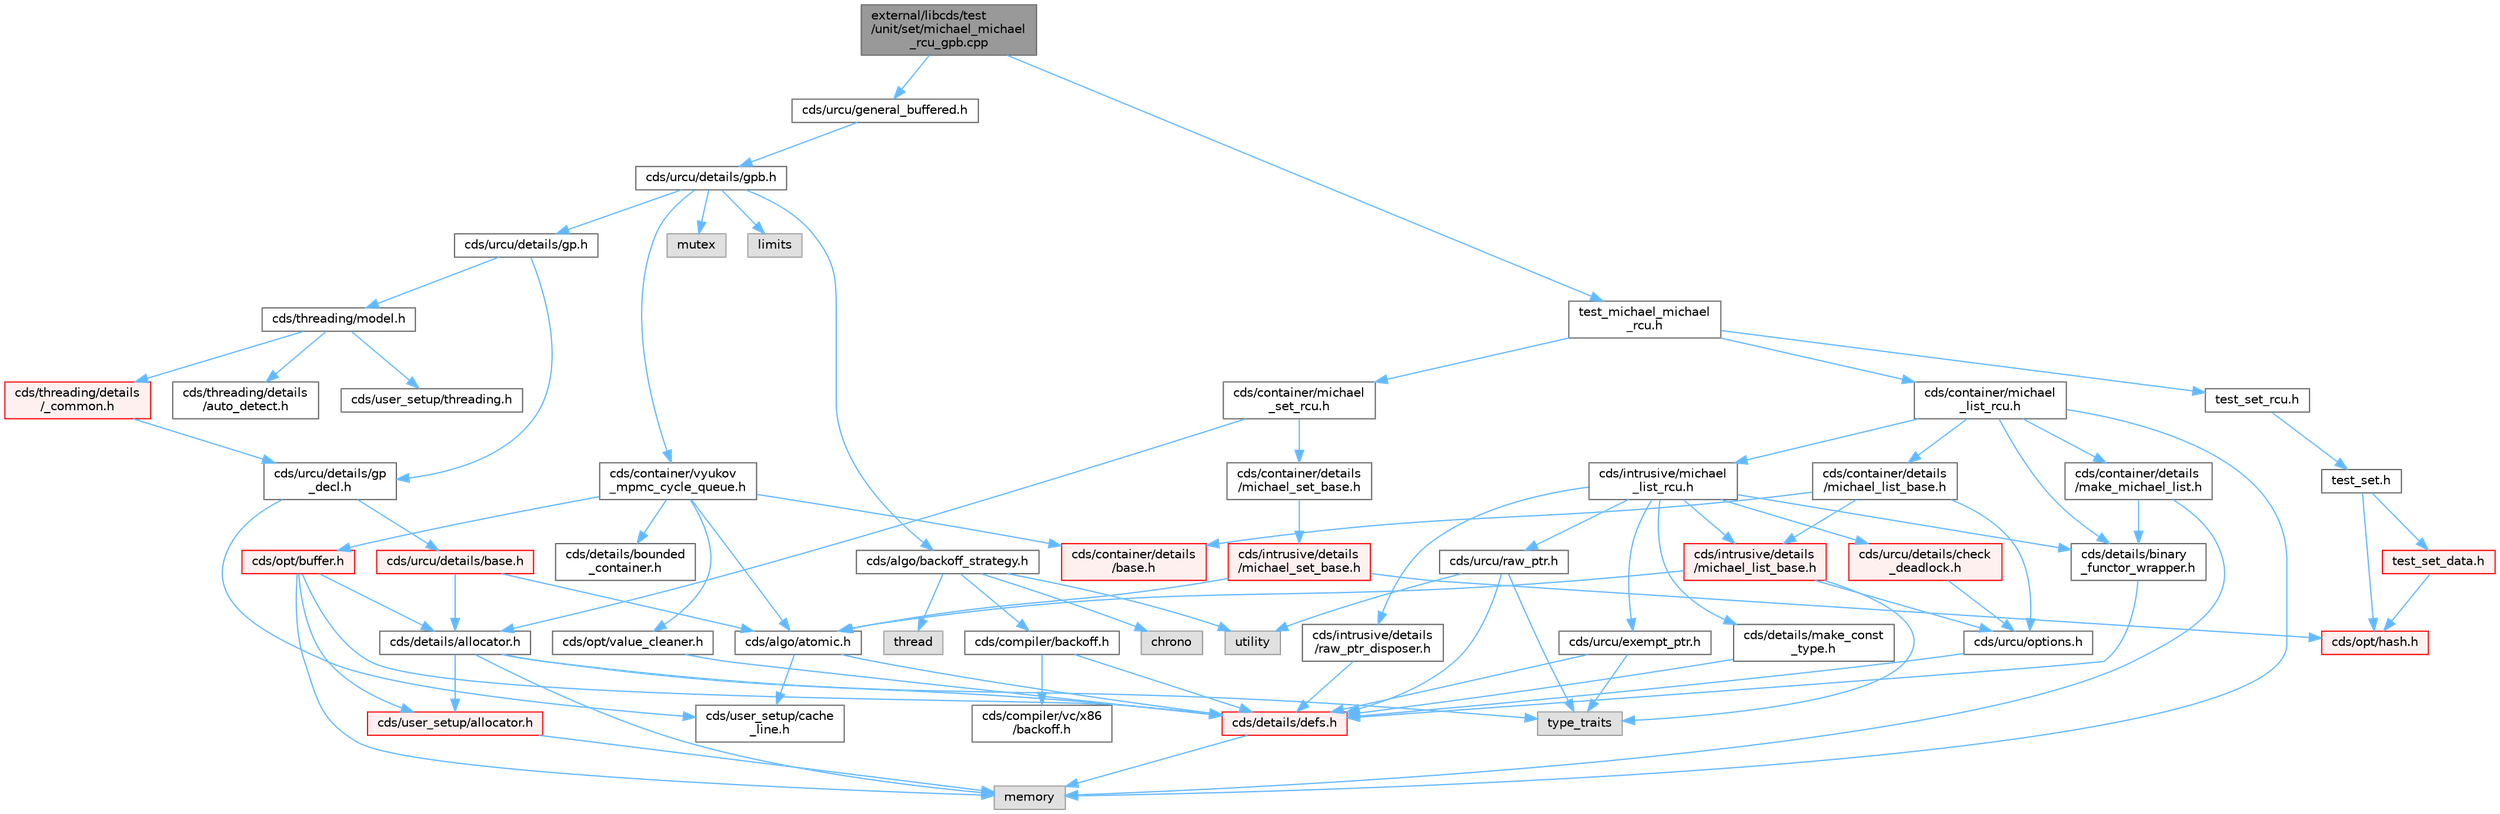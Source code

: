 digraph "external/libcds/test/unit/set/michael_michael_rcu_gpb.cpp"
{
 // LATEX_PDF_SIZE
  bgcolor="transparent";
  edge [fontname=Helvetica,fontsize=10,labelfontname=Helvetica,labelfontsize=10];
  node [fontname=Helvetica,fontsize=10,shape=box,height=0.2,width=0.4];
  Node1 [id="Node000001",label="external/libcds/test\l/unit/set/michael_michael\l_rcu_gpb.cpp",height=0.2,width=0.4,color="gray40", fillcolor="grey60", style="filled", fontcolor="black",tooltip=" "];
  Node1 -> Node2 [id="edge1_Node000001_Node000002",color="steelblue1",style="solid",tooltip=" "];
  Node2 [id="Node000002",label="cds/urcu/general_buffered.h",height=0.2,width=0.4,color="grey40", fillcolor="white", style="filled",URL="$general__buffered_8h.html",tooltip=" "];
  Node2 -> Node3 [id="edge2_Node000002_Node000003",color="steelblue1",style="solid",tooltip=" "];
  Node3 [id="Node000003",label="cds/urcu/details/gpb.h",height=0.2,width=0.4,color="grey40", fillcolor="white", style="filled",URL="$gpb_8h.html",tooltip=" "];
  Node3 -> Node4 [id="edge3_Node000003_Node000004",color="steelblue1",style="solid",tooltip=" "];
  Node4 [id="Node000004",label="mutex",height=0.2,width=0.4,color="grey60", fillcolor="#E0E0E0", style="filled",tooltip=" "];
  Node3 -> Node5 [id="edge4_Node000003_Node000005",color="steelblue1",style="solid",tooltip=" "];
  Node5 [id="Node000005",label="limits",height=0.2,width=0.4,color="grey60", fillcolor="#E0E0E0", style="filled",tooltip=" "];
  Node3 -> Node6 [id="edge5_Node000003_Node000006",color="steelblue1",style="solid",tooltip=" "];
  Node6 [id="Node000006",label="cds/urcu/details/gp.h",height=0.2,width=0.4,color="grey40", fillcolor="white", style="filled",URL="$gp_8h.html",tooltip=" "];
  Node6 -> Node7 [id="edge6_Node000006_Node000007",color="steelblue1",style="solid",tooltip=" "];
  Node7 [id="Node000007",label="cds/urcu/details/gp\l_decl.h",height=0.2,width=0.4,color="grey40", fillcolor="white", style="filled",URL="$gp__decl_8h.html",tooltip=" "];
  Node7 -> Node8 [id="edge7_Node000007_Node000008",color="steelblue1",style="solid",tooltip=" "];
  Node8 [id="Node000008",label="cds/urcu/details/base.h",height=0.2,width=0.4,color="red", fillcolor="#FFF0F0", style="filled",URL="$external_2libcds_2cds_2urcu_2details_2base_8h.html",tooltip=" "];
  Node8 -> Node9 [id="edge8_Node000008_Node000009",color="steelblue1",style="solid",tooltip=" "];
  Node9 [id="Node000009",label="cds/algo/atomic.h",height=0.2,width=0.4,color="grey40", fillcolor="white", style="filled",URL="$external_2libcds_2cds_2algo_2atomic_8h.html",tooltip=" "];
  Node9 -> Node10 [id="edge9_Node000009_Node000010",color="steelblue1",style="solid",tooltip=" "];
  Node10 [id="Node000010",label="cds/details/defs.h",height=0.2,width=0.4,color="red", fillcolor="#FFF0F0", style="filled",URL="$details_2defs_8h.html",tooltip=" "];
  Node10 -> Node18 [id="edge10_Node000010_Node000018",color="steelblue1",style="solid",tooltip=" "];
  Node18 [id="Node000018",label="memory",height=0.2,width=0.4,color="grey60", fillcolor="#E0E0E0", style="filled",tooltip=" "];
  Node9 -> Node23 [id="edge11_Node000009_Node000023",color="steelblue1",style="solid",tooltip=" "];
  Node23 [id="Node000023",label="cds/user_setup/cache\l_line.h",height=0.2,width=0.4,color="grey40", fillcolor="white", style="filled",URL="$cache__line_8h.html",tooltip="Cache-line size definition"];
  Node8 -> Node25 [id="edge12_Node000008_Node000025",color="steelblue1",style="solid",tooltip=" "];
  Node25 [id="Node000025",label="cds/details/allocator.h",height=0.2,width=0.4,color="grey40", fillcolor="white", style="filled",URL="$external_2libcds_2cds_2details_2allocator_8h.html",tooltip=" "];
  Node25 -> Node26 [id="edge13_Node000025_Node000026",color="steelblue1",style="solid",tooltip=" "];
  Node26 [id="Node000026",label="type_traits",height=0.2,width=0.4,color="grey60", fillcolor="#E0E0E0", style="filled",tooltip=" "];
  Node25 -> Node18 [id="edge14_Node000025_Node000018",color="steelblue1",style="solid",tooltip=" "];
  Node25 -> Node10 [id="edge15_Node000025_Node000010",color="steelblue1",style="solid",tooltip=" "];
  Node25 -> Node27 [id="edge16_Node000025_Node000027",color="steelblue1",style="solid",tooltip=" "];
  Node27 [id="Node000027",label="cds/user_setup/allocator.h",height=0.2,width=0.4,color="red", fillcolor="#FFF0F0", style="filled",URL="$external_2libcds_2cds_2user__setup_2allocator_8h.html",tooltip="Default implementation of allocator classes."];
  Node27 -> Node18 [id="edge17_Node000027_Node000018",color="steelblue1",style="solid",tooltip=" "];
  Node7 -> Node23 [id="edge18_Node000007_Node000023",color="steelblue1",style="solid",tooltip=" "];
  Node6 -> Node47 [id="edge19_Node000006_Node000047",color="steelblue1",style="solid",tooltip=" "];
  Node47 [id="Node000047",label="cds/threading/model.h",height=0.2,width=0.4,color="grey40", fillcolor="white", style="filled",URL="$model_8h.html",tooltip=" "];
  Node47 -> Node48 [id="edge20_Node000047_Node000048",color="steelblue1",style="solid",tooltip=" "];
  Node48 [id="Node000048",label="cds/threading/details\l/_common.h",height=0.2,width=0.4,color="red", fillcolor="#FFF0F0", style="filled",URL="$__common_8h.html",tooltip=" "];
  Node48 -> Node7 [id="edge21_Node000048_Node000007",color="steelblue1",style="solid",tooltip=" "];
  Node47 -> Node52 [id="edge22_Node000047_Node000052",color="steelblue1",style="solid",tooltip=" "];
  Node52 [id="Node000052",label="cds/user_setup/threading.h",height=0.2,width=0.4,color="grey40", fillcolor="white", style="filled",URL="$external_2libcds_2cds_2user__setup_2threading_8h.html",tooltip=" "];
  Node47 -> Node53 [id="edge23_Node000047_Node000053",color="steelblue1",style="solid",tooltip=" "];
  Node53 [id="Node000053",label="cds/threading/details\l/auto_detect.h",height=0.2,width=0.4,color="grey40", fillcolor="white", style="filled",URL="$auto__detect_8h.html",tooltip=" "];
  Node3 -> Node54 [id="edge24_Node000003_Node000054",color="steelblue1",style="solid",tooltip=" "];
  Node54 [id="Node000054",label="cds/algo/backoff_strategy.h",height=0.2,width=0.4,color="grey40", fillcolor="white", style="filled",URL="$backoff__strategy_8h.html",tooltip=" "];
  Node54 -> Node42 [id="edge25_Node000054_Node000042",color="steelblue1",style="solid",tooltip=" "];
  Node42 [id="Node000042",label="utility",height=0.2,width=0.4,color="grey60", fillcolor="#E0E0E0", style="filled",tooltip=" "];
  Node54 -> Node37 [id="edge26_Node000054_Node000037",color="steelblue1",style="solid",tooltip=" "];
  Node37 [id="Node000037",label="thread",height=0.2,width=0.4,color="grey60", fillcolor="#E0E0E0", style="filled",tooltip=" "];
  Node54 -> Node55 [id="edge27_Node000054_Node000055",color="steelblue1",style="solid",tooltip=" "];
  Node55 [id="Node000055",label="chrono",height=0.2,width=0.4,color="grey60", fillcolor="#E0E0E0", style="filled",tooltip=" "];
  Node54 -> Node56 [id="edge28_Node000054_Node000056",color="steelblue1",style="solid",tooltip=" "];
  Node56 [id="Node000056",label="cds/compiler/backoff.h",height=0.2,width=0.4,color="grey40", fillcolor="white", style="filled",URL="$backoff_8h.html",tooltip=" "];
  Node56 -> Node10 [id="edge29_Node000056_Node000010",color="steelblue1",style="solid",tooltip=" "];
  Node56 -> Node57 [id="edge30_Node000056_Node000057",color="steelblue1",style="solid",tooltip=" "];
  Node57 [id="Node000057",label="cds/compiler/vc/x86\l/backoff.h",height=0.2,width=0.4,color="grey40", fillcolor="white", style="filled",URL="$vc_2x86_2backoff_8h.html",tooltip=" "];
  Node3 -> Node58 [id="edge31_Node000003_Node000058",color="steelblue1",style="solid",tooltip=" "];
  Node58 [id="Node000058",label="cds/container/vyukov\l_mpmc_cycle_queue.h",height=0.2,width=0.4,color="grey40", fillcolor="white", style="filled",URL="$container_2vyukov__mpmc__cycle__queue_8h.html",tooltip=" "];
  Node58 -> Node59 [id="edge32_Node000058_Node000059",color="steelblue1",style="solid",tooltip=" "];
  Node59 [id="Node000059",label="cds/container/details\l/base.h",height=0.2,width=0.4,color="red", fillcolor="#FFF0F0", style="filled",URL="$external_2libcds_2cds_2container_2details_2base_8h.html",tooltip=" "];
  Node58 -> Node65 [id="edge33_Node000058_Node000065",color="steelblue1",style="solid",tooltip=" "];
  Node65 [id="Node000065",label="cds/opt/buffer.h",height=0.2,width=0.4,color="red", fillcolor="#FFF0F0", style="filled",URL="$external_2libcds_2cds_2opt_2buffer_8h.html",tooltip=" "];
  Node65 -> Node10 [id="edge34_Node000065_Node000010",color="steelblue1",style="solid",tooltip=" "];
  Node65 -> Node27 [id="edge35_Node000065_Node000027",color="steelblue1",style="solid",tooltip=" "];
  Node65 -> Node25 [id="edge36_Node000065_Node000025",color="steelblue1",style="solid",tooltip=" "];
  Node65 -> Node18 [id="edge37_Node000065_Node000018",color="steelblue1",style="solid",tooltip=" "];
  Node58 -> Node67 [id="edge38_Node000058_Node000067",color="steelblue1",style="solid",tooltip=" "];
  Node67 [id="Node000067",label="cds/opt/value_cleaner.h",height=0.2,width=0.4,color="grey40", fillcolor="white", style="filled",URL="$value__cleaner_8h.html",tooltip=" "];
  Node67 -> Node10 [id="edge39_Node000067_Node000010",color="steelblue1",style="solid",tooltip=" "];
  Node58 -> Node9 [id="edge40_Node000058_Node000009",color="steelblue1",style="solid",tooltip=" "];
  Node58 -> Node68 [id="edge41_Node000058_Node000068",color="steelblue1",style="solid",tooltip=" "];
  Node68 [id="Node000068",label="cds/details/bounded\l_container.h",height=0.2,width=0.4,color="grey40", fillcolor="white", style="filled",URL="$bounded__container_8h.html",tooltip=" "];
  Node1 -> Node69 [id="edge42_Node000001_Node000069",color="steelblue1",style="solid",tooltip=" "];
  Node69 [id="Node000069",label="test_michael_michael\l_rcu.h",height=0.2,width=0.4,color="grey40", fillcolor="white", style="filled",URL="$set_2test__michael__michael__rcu_8h.html",tooltip=" "];
  Node69 -> Node70 [id="edge43_Node000069_Node000070",color="steelblue1",style="solid",tooltip=" "];
  Node70 [id="Node000070",label="test_set_rcu.h",height=0.2,width=0.4,color="grey40", fillcolor="white", style="filled",URL="$test__set__rcu_8h.html",tooltip=" "];
  Node70 -> Node71 [id="edge44_Node000070_Node000071",color="steelblue1",style="solid",tooltip=" "];
  Node71 [id="Node000071",label="test_set.h",height=0.2,width=0.4,color="grey40", fillcolor="white", style="filled",URL="$set_2test__set_8h.html",tooltip=" "];
  Node71 -> Node72 [id="edge45_Node000071_Node000072",color="steelblue1",style="solid",tooltip=" "];
  Node72 [id="Node000072",label="test_set_data.h",height=0.2,width=0.4,color="red", fillcolor="#FFF0F0", style="filled",URL="$test__set__data_8h.html",tooltip=" "];
  Node72 -> Node79 [id="edge46_Node000072_Node000079",color="steelblue1",style="solid",tooltip=" "];
  Node79 [id="Node000079",label="cds/opt/hash.h",height=0.2,width=0.4,color="red", fillcolor="#FFF0F0", style="filled",URL="$external_2libcds_2cds_2opt_2hash_8h.html",tooltip=" "];
  Node71 -> Node79 [id="edge47_Node000071_Node000079",color="steelblue1",style="solid",tooltip=" "];
  Node69 -> Node82 [id="edge48_Node000069_Node000082",color="steelblue1",style="solid",tooltip=" "];
  Node82 [id="Node000082",label="cds/container/michael\l_list_rcu.h",height=0.2,width=0.4,color="grey40", fillcolor="white", style="filled",URL="$container_2michael__list__rcu_8h.html",tooltip=" "];
  Node82 -> Node18 [id="edge49_Node000082_Node000018",color="steelblue1",style="solid",tooltip=" "];
  Node82 -> Node83 [id="edge50_Node000082_Node000083",color="steelblue1",style="solid",tooltip=" "];
  Node83 [id="Node000083",label="cds/container/details\l/michael_list_base.h",height=0.2,width=0.4,color="grey40", fillcolor="white", style="filled",URL="$container_2details_2michael__list__base_8h.html",tooltip=" "];
  Node83 -> Node59 [id="edge51_Node000083_Node000059",color="steelblue1",style="solid",tooltip=" "];
  Node83 -> Node84 [id="edge52_Node000083_Node000084",color="steelblue1",style="solid",tooltip=" "];
  Node84 [id="Node000084",label="cds/intrusive/details\l/michael_list_base.h",height=0.2,width=0.4,color="red", fillcolor="#FFF0F0", style="filled",URL="$intrusive_2details_2michael__list__base_8h.html",tooltip=" "];
  Node84 -> Node26 [id="edge53_Node000084_Node000026",color="steelblue1",style="solid",tooltip=" "];
  Node84 -> Node9 [id="edge54_Node000084_Node000009",color="steelblue1",style="solid",tooltip=" "];
  Node84 -> Node86 [id="edge55_Node000084_Node000086",color="steelblue1",style="solid",tooltip=" "];
  Node86 [id="Node000086",label="cds/urcu/options.h",height=0.2,width=0.4,color="grey40", fillcolor="white", style="filled",URL="$urcu_2options_8h.html",tooltip=" "];
  Node86 -> Node10 [id="edge56_Node000086_Node000010",color="steelblue1",style="solid",tooltip=" "];
  Node83 -> Node86 [id="edge57_Node000083_Node000086",color="steelblue1",style="solid",tooltip=" "];
  Node82 -> Node87 [id="edge58_Node000082_Node000087",color="steelblue1",style="solid",tooltip=" "];
  Node87 [id="Node000087",label="cds/intrusive/michael\l_list_rcu.h",height=0.2,width=0.4,color="grey40", fillcolor="white", style="filled",URL="$intrusive_2michael__list__rcu_8h.html",tooltip=" "];
  Node87 -> Node84 [id="edge59_Node000087_Node000084",color="steelblue1",style="solid",tooltip=" "];
  Node87 -> Node88 [id="edge60_Node000087_Node000088",color="steelblue1",style="solid",tooltip=" "];
  Node88 [id="Node000088",label="cds/urcu/details/check\l_deadlock.h",height=0.2,width=0.4,color="red", fillcolor="#FFF0F0", style="filled",URL="$check__deadlock_8h.html",tooltip=" "];
  Node88 -> Node86 [id="edge61_Node000088_Node000086",color="steelblue1",style="solid",tooltip=" "];
  Node87 -> Node89 [id="edge62_Node000087_Node000089",color="steelblue1",style="solid",tooltip=" "];
  Node89 [id="Node000089",label="cds/details/binary\l_functor_wrapper.h",height=0.2,width=0.4,color="grey40", fillcolor="white", style="filled",URL="$binary__functor__wrapper_8h.html",tooltip=" "];
  Node89 -> Node10 [id="edge63_Node000089_Node000010",color="steelblue1",style="solid",tooltip=" "];
  Node87 -> Node90 [id="edge64_Node000087_Node000090",color="steelblue1",style="solid",tooltip=" "];
  Node90 [id="Node000090",label="cds/details/make_const\l_type.h",height=0.2,width=0.4,color="grey40", fillcolor="white", style="filled",URL="$make__const__type_8h.html",tooltip=" "];
  Node90 -> Node10 [id="edge65_Node000090_Node000010",color="steelblue1",style="solid",tooltip=" "];
  Node87 -> Node91 [id="edge66_Node000087_Node000091",color="steelblue1",style="solid",tooltip=" "];
  Node91 [id="Node000091",label="cds/urcu/exempt_ptr.h",height=0.2,width=0.4,color="grey40", fillcolor="white", style="filled",URL="$exempt__ptr_8h.html",tooltip=" "];
  Node91 -> Node26 [id="edge67_Node000091_Node000026",color="steelblue1",style="solid",tooltip=" "];
  Node91 -> Node10 [id="edge68_Node000091_Node000010",color="steelblue1",style="solid",tooltip=" "];
  Node87 -> Node92 [id="edge69_Node000087_Node000092",color="steelblue1",style="solid",tooltip=" "];
  Node92 [id="Node000092",label="cds/urcu/raw_ptr.h",height=0.2,width=0.4,color="grey40", fillcolor="white", style="filled",URL="$raw__ptr_8h.html",tooltip=" "];
  Node92 -> Node42 [id="edge70_Node000092_Node000042",color="steelblue1",style="solid",tooltip=" "];
  Node92 -> Node26 [id="edge71_Node000092_Node000026",color="steelblue1",style="solid",tooltip=" "];
  Node92 -> Node10 [id="edge72_Node000092_Node000010",color="steelblue1",style="solid",tooltip=" "];
  Node87 -> Node93 [id="edge73_Node000087_Node000093",color="steelblue1",style="solid",tooltip=" "];
  Node93 [id="Node000093",label="cds/intrusive/details\l/raw_ptr_disposer.h",height=0.2,width=0.4,color="grey40", fillcolor="white", style="filled",URL="$raw__ptr__disposer_8h.html",tooltip=" "];
  Node93 -> Node10 [id="edge74_Node000093_Node000010",color="steelblue1",style="solid",tooltip=" "];
  Node82 -> Node94 [id="edge75_Node000082_Node000094",color="steelblue1",style="solid",tooltip=" "];
  Node94 [id="Node000094",label="cds/container/details\l/make_michael_list.h",height=0.2,width=0.4,color="grey40", fillcolor="white", style="filled",URL="$make__michael__list_8h.html",tooltip=" "];
  Node94 -> Node89 [id="edge76_Node000094_Node000089",color="steelblue1",style="solid",tooltip=" "];
  Node94 -> Node18 [id="edge77_Node000094_Node000018",color="steelblue1",style="solid",tooltip=" "];
  Node82 -> Node89 [id="edge78_Node000082_Node000089",color="steelblue1",style="solid",tooltip=" "];
  Node69 -> Node95 [id="edge79_Node000069_Node000095",color="steelblue1",style="solid",tooltip=" "];
  Node95 [id="Node000095",label="cds/container/michael\l_set_rcu.h",height=0.2,width=0.4,color="grey40", fillcolor="white", style="filled",URL="$container_2michael__set__rcu_8h.html",tooltip=" "];
  Node95 -> Node96 [id="edge80_Node000095_Node000096",color="steelblue1",style="solid",tooltip=" "];
  Node96 [id="Node000096",label="cds/container/details\l/michael_set_base.h",height=0.2,width=0.4,color="grey40", fillcolor="white", style="filled",URL="$container_2details_2michael__set__base_8h.html",tooltip=" "];
  Node96 -> Node97 [id="edge81_Node000096_Node000097",color="steelblue1",style="solid",tooltip=" "];
  Node97 [id="Node000097",label="cds/intrusive/details\l/michael_set_base.h",height=0.2,width=0.4,color="red", fillcolor="#FFF0F0", style="filled",URL="$intrusive_2details_2michael__set__base_8h.html",tooltip=" "];
  Node97 -> Node79 [id="edge82_Node000097_Node000079",color="steelblue1",style="solid",tooltip=" "];
  Node97 -> Node9 [id="edge83_Node000097_Node000009",color="steelblue1",style="solid",tooltip=" "];
  Node95 -> Node25 [id="edge84_Node000095_Node000025",color="steelblue1",style="solid",tooltip=" "];
}
